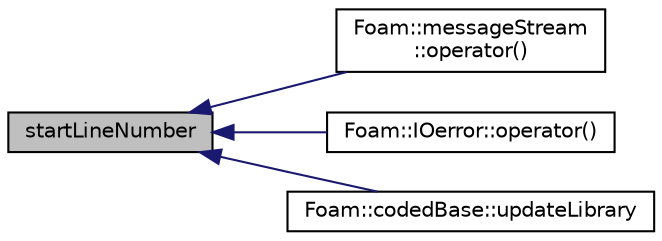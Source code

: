 digraph "startLineNumber"
{
  bgcolor="transparent";
  edge [fontname="Helvetica",fontsize="10",labelfontname="Helvetica",labelfontsize="10"];
  node [fontname="Helvetica",fontsize="10",shape=record];
  rankdir="LR";
  Node1 [label="startLineNumber",height=0.2,width=0.4,color="black", fillcolor="grey75", style="filled", fontcolor="black"];
  Node1 -> Node2 [dir="back",color="midnightblue",fontsize="10",style="solid",fontname="Helvetica"];
  Node2 [label="Foam::messageStream\l::operator()",height=0.2,width=0.4,color="black",URL="$a01481.html#ad16bea46809c412991178bee8baffb55",tooltip="Convert to OSstream. "];
  Node1 -> Node3 [dir="back",color="midnightblue",fontsize="10",style="solid",fontname="Helvetica"];
  Node3 [label="Foam::IOerror::operator()",height=0.2,width=0.4,color="black",URL="$a01173.html#ad16bea46809c412991178bee8baffb55",tooltip="Convert to OSstream. "];
  Node1 -> Node4 [dir="back",color="midnightblue",fontsize="10",style="solid",fontname="Helvetica"];
  Node4 [label="Foam::codedBase::updateLibrary",height=0.2,width=0.4,color="black",URL="$a00305.html#a382b80edbab412d94104c696e9d089b9",tooltip="Update library as required. "];
}
